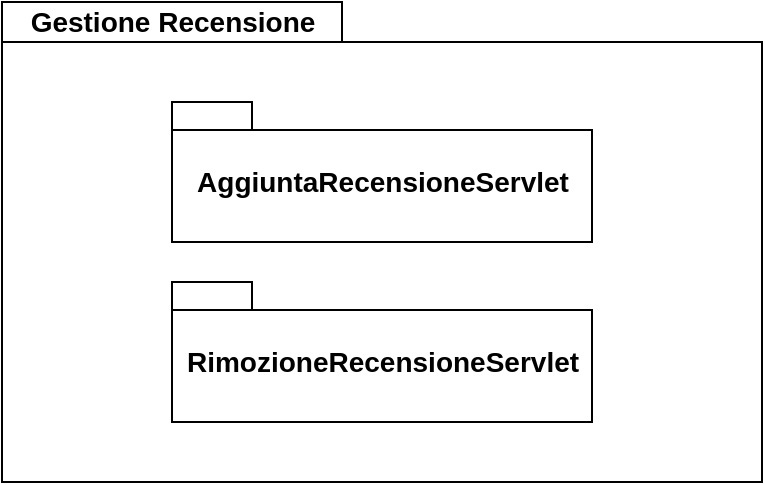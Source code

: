 <mxfile version="16.5.6" type="device"><diagram id="hliyiHKY1-tAfS8a4rGt" name="Page-1"><mxGraphModel dx="1340" dy="573" grid="1" gridSize="10" guides="1" tooltips="1" connect="1" arrows="1" fold="1" page="1" pageScale="1" pageWidth="827" pageHeight="1169" math="0" shadow="0"><root><mxCell id="0"/><mxCell id="1" parent="0"/><mxCell id="c1iqWmHCEpPBOMIHqLAP-1" value="" style="shape=folder;fontStyle=1;spacingTop=10;tabWidth=170;tabHeight=20;tabPosition=left;html=1;" parent="1" vertex="1"><mxGeometry x="-150" y="210" width="380" height="240" as="geometry"/></mxCell><mxCell id="c1iqWmHCEpPBOMIHqLAP-2" value="&lt;b&gt;&lt;font style=&quot;font-size: 14px&quot;&gt;Gestione Recensione&lt;br&gt;&lt;/font&gt;&lt;/b&gt;" style="text;html=1;align=center;verticalAlign=middle;resizable=0;points=[];autosize=1;strokeColor=none;fillColor=none;" parent="1" vertex="1"><mxGeometry x="-145" y="210" width="160" height="20" as="geometry"/></mxCell><mxCell id="c1iqWmHCEpPBOMIHqLAP-3" value="AggiuntaRecensioneServlet" style="shape=folder;fontStyle=1;spacingTop=10;tabWidth=40;tabHeight=14;tabPosition=left;html=1;fontSize=14;" parent="1" vertex="1"><mxGeometry x="-65" y="260" width="210" height="70" as="geometry"/></mxCell><mxCell id="W0CfOqAXA-7HSiP5VWoQ-1" value="RimozioneRecensioneServlet" style="shape=folder;fontStyle=1;spacingTop=10;tabWidth=40;tabHeight=14;tabPosition=left;html=1;fontSize=14;" vertex="1" parent="1"><mxGeometry x="-65" y="350" width="210" height="70" as="geometry"/></mxCell></root></mxGraphModel></diagram></mxfile>